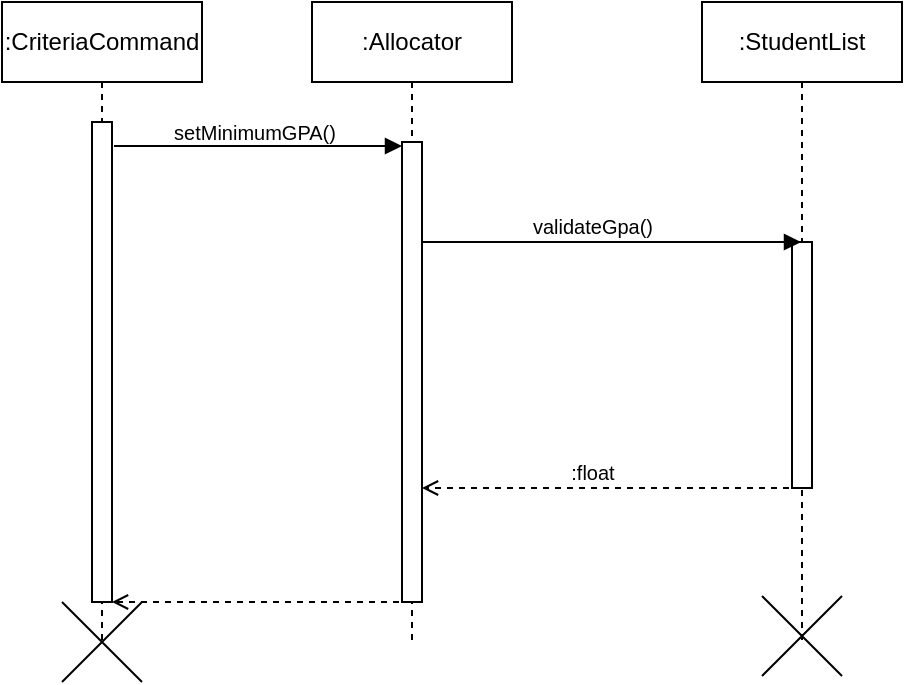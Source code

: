 <mxfile version="24.8.3">
  <diagram name="Page-1" id="QswwUnQngrrrR41rvFHV">
    <mxGraphModel dx="794" dy="458" grid="1" gridSize="10" guides="1" tooltips="1" connect="1" arrows="1" fold="1" page="1" pageScale="1" pageWidth="850" pageHeight="1100" math="0" shadow="0">
      <root>
        <mxCell id="0" />
        <mxCell id="1" parent="0" />
        <mxCell id="MGqxOQjQ2G1yOWloJfBR-12" value=":CriteriaCommand" style="shape=umlLifeline;perimeter=lifelinePerimeter;whiteSpace=wrap;html=1;container=1;dropTarget=0;collapsible=0;recursiveResize=0;outlineConnect=0;portConstraint=eastwest;newEdgeStyle={&quot;edgeStyle&quot;:&quot;elbowEdgeStyle&quot;,&quot;elbow&quot;:&quot;vertical&quot;,&quot;curved&quot;:0,&quot;rounded&quot;:0};" parent="1" vertex="1">
          <mxGeometry x="170" y="40" width="100" height="320" as="geometry" />
        </mxCell>
        <mxCell id="MGqxOQjQ2G1yOWloJfBR-18" value="" style="html=1;points=[[0,0,0,0,5],[0,1,0,0,-5],[1,0,0,0,5],[1,1,0,0,-5]];perimeter=orthogonalPerimeter;outlineConnect=0;targetShapes=umlLifeline;portConstraint=eastwest;newEdgeStyle={&quot;curved&quot;:0,&quot;rounded&quot;:0};" parent="MGqxOQjQ2G1yOWloJfBR-12" vertex="1">
          <mxGeometry x="45" y="60" width="10" height="240" as="geometry" />
        </mxCell>
        <mxCell id="MGqxOQjQ2G1yOWloJfBR-14" value=":StudentList" style="shape=umlLifeline;perimeter=lifelinePerimeter;whiteSpace=wrap;html=1;container=1;dropTarget=0;collapsible=0;recursiveResize=0;outlineConnect=0;portConstraint=eastwest;newEdgeStyle={&quot;edgeStyle&quot;:&quot;elbowEdgeStyle&quot;,&quot;elbow&quot;:&quot;vertical&quot;,&quot;curved&quot;:0,&quot;rounded&quot;:0};" parent="1" vertex="1">
          <mxGeometry x="520" y="40" width="100" height="320" as="geometry" />
        </mxCell>
        <mxCell id="MGqxOQjQ2G1yOWloJfBR-29" value="" style="html=1;points=[[0,0,0,0,5],[0,1,0,0,-5],[1,0,0,0,5],[1,1,0,0,-5]];perimeter=orthogonalPerimeter;outlineConnect=0;targetShapes=umlLifeline;portConstraint=eastwest;newEdgeStyle={&quot;curved&quot;:0,&quot;rounded&quot;:0};" parent="MGqxOQjQ2G1yOWloJfBR-14" vertex="1">
          <mxGeometry x="45" y="120" width="10" height="123" as="geometry" />
        </mxCell>
        <mxCell id="MGqxOQjQ2G1yOWloJfBR-51" value="" style="shape=umlDestroy;dashed=0;targetShapes=umlLifeline;" parent="MGqxOQjQ2G1yOWloJfBR-14" vertex="1">
          <mxGeometry x="30" y="297" width="40" height="40" as="geometry" />
        </mxCell>
        <mxCell id="MGqxOQjQ2G1yOWloJfBR-16" value=":Allocator" style="shape=umlLifeline;perimeter=lifelinePerimeter;whiteSpace=wrap;html=1;container=1;dropTarget=0;collapsible=0;recursiveResize=0;outlineConnect=0;portConstraint=eastwest;newEdgeStyle={&quot;edgeStyle&quot;:&quot;elbowEdgeStyle&quot;,&quot;elbow&quot;:&quot;vertical&quot;,&quot;curved&quot;:0,&quot;rounded&quot;:0};" parent="1" vertex="1">
          <mxGeometry x="325" y="40" width="100" height="320" as="geometry" />
        </mxCell>
        <mxCell id="MGqxOQjQ2G1yOWloJfBR-17" value="" style="html=1;points=[[0,0,0,0,5],[0,1,0,0,-5],[1,0,0,0,5],[1,1,0,0,-5]];perimeter=orthogonalPerimeter;outlineConnect=0;targetShapes=umlLifeline;portConstraint=eastwest;newEdgeStyle={&quot;curved&quot;:0,&quot;rounded&quot;:0};" parent="MGqxOQjQ2G1yOWloJfBR-16" vertex="1">
          <mxGeometry x="45" y="70" width="10" height="230" as="geometry" />
        </mxCell>
        <mxCell id="MGqxOQjQ2G1yOWloJfBR-19" value="" style="html=1;verticalAlign=bottom;labelBackgroundColor=none;endArrow=block;endFill=1;rounded=0;" parent="1" edge="1">
          <mxGeometry width="160" relative="1" as="geometry">
            <mxPoint x="226" y="112" as="sourcePoint" />
            <mxPoint x="370.0" y="112" as="targetPoint" />
            <Array as="points">
              <mxPoint x="280" y="112" />
            </Array>
          </mxGeometry>
        </mxCell>
        <mxCell id="MGqxOQjQ2G1yOWloJfBR-23" value="&lt;font style=&quot;font-size: 10px;&quot;&gt;setMinimumGPA()&lt;/font&gt;" style="text;html=1;align=center;verticalAlign=middle;resizable=0;points=[];autosize=1;strokeColor=none;fillColor=none;" parent="1" vertex="1">
          <mxGeometry x="246" y="90" width="100" height="30" as="geometry" />
        </mxCell>
        <mxCell id="MGqxOQjQ2G1yOWloJfBR-30" value="&lt;span style=&quot;font-size: 10px;&quot;&gt;validateGpa()&lt;/span&gt;" style="text;html=1;align=center;verticalAlign=middle;resizable=0;points=[];autosize=1;strokeColor=none;fillColor=none;" parent="1" vertex="1">
          <mxGeometry x="425" y="137" width="80" height="30" as="geometry" />
        </mxCell>
        <mxCell id="MGqxOQjQ2G1yOWloJfBR-34" value="" style="html=1;verticalAlign=bottom;labelBackgroundColor=none;endArrow=open;endFill=0;dashed=1;rounded=0;" parent="1" edge="1">
          <mxGeometry width="160" relative="1" as="geometry">
            <mxPoint x="374.5" y="340" as="sourcePoint" />
            <mxPoint x="225" y="340" as="targetPoint" />
            <Array as="points">
              <mxPoint x="240" y="340" />
            </Array>
          </mxGeometry>
        </mxCell>
        <mxCell id="MGqxOQjQ2G1yOWloJfBR-13" value="" style="shape=umlDestroy;dashed=0;targetShapes=umlLifeline;" parent="1" vertex="1">
          <mxGeometry x="200" y="340" width="40" height="40" as="geometry" />
        </mxCell>
        <mxCell id="MGqxOQjQ2G1yOWloJfBR-55" value="" style="html=1;verticalAlign=bottom;labelBackgroundColor=none;endArrow=block;endFill=1;rounded=0;" parent="1" edge="1" target="MGqxOQjQ2G1yOWloJfBR-14">
          <mxGeometry width="160" relative="1" as="geometry">
            <mxPoint x="380" y="160" as="sourcePoint" />
            <mxPoint x="524.0" y="160" as="targetPoint" />
            <Array as="points">
              <mxPoint x="434" y="160" />
            </Array>
          </mxGeometry>
        </mxCell>
        <mxCell id="uAFImR3a9qrnWUWrdZEK-4" value="" style="html=1;verticalAlign=bottom;labelBackgroundColor=none;endArrow=open;endFill=0;dashed=1;rounded=0;" edge="1" parent="1" target="MGqxOQjQ2G1yOWloJfBR-17">
          <mxGeometry width="160" relative="1" as="geometry">
            <mxPoint x="569.5" y="283" as="sourcePoint" />
            <mxPoint x="370.5" y="283" as="targetPoint" />
            <Array as="points">
              <mxPoint x="385.5" y="283" />
            </Array>
          </mxGeometry>
        </mxCell>
        <mxCell id="uAFImR3a9qrnWUWrdZEK-5" value="&lt;span style=&quot;font-size: 10px;&quot;&gt;:float&lt;/span&gt;" style="text;html=1;align=center;verticalAlign=middle;resizable=0;points=[];autosize=1;strokeColor=none;fillColor=none;" vertex="1" parent="1">
          <mxGeometry x="440" y="260" width="50" height="30" as="geometry" />
        </mxCell>
      </root>
    </mxGraphModel>
  </diagram>
</mxfile>
